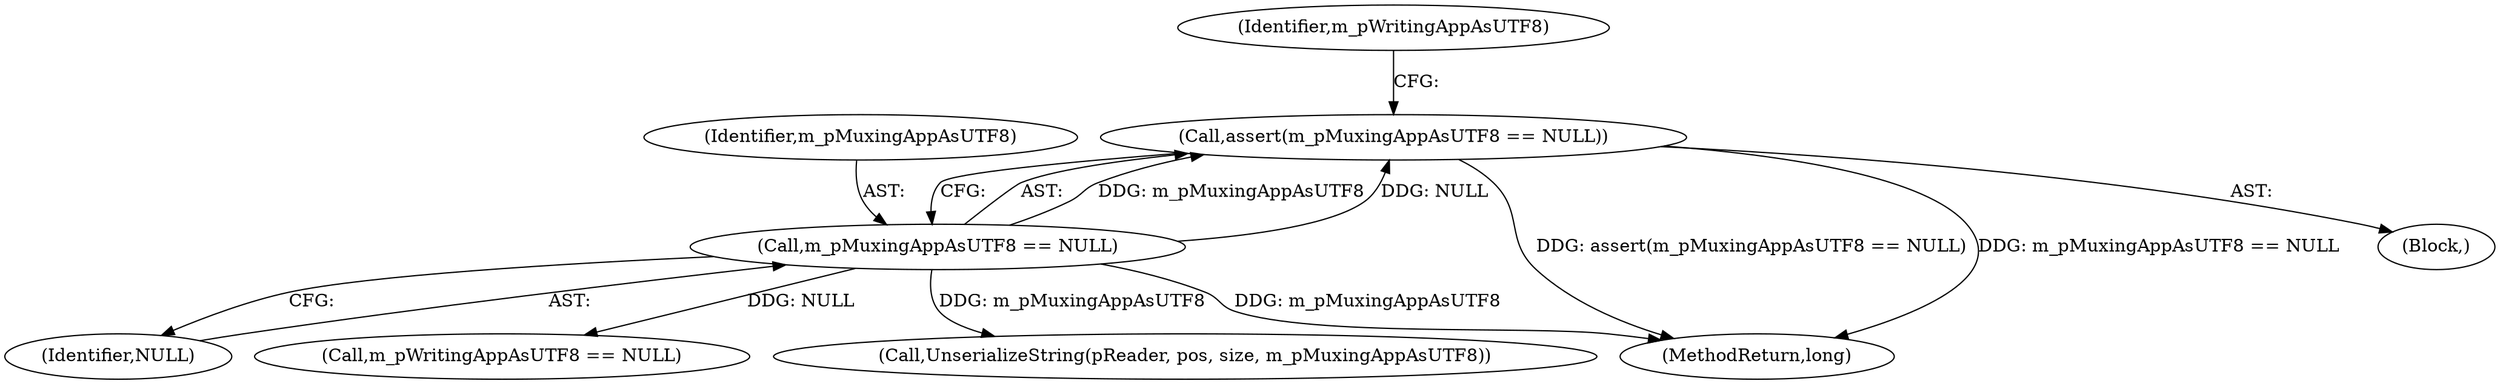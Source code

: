 digraph "0_Android_cc274e2abe8b2a6698a5c47d8aa4bb45f1f9538d_40@API" {
"1000108" [label="(Call,assert(m_pMuxingAppAsUTF8 == NULL))"];
"1000109" [label="(Call,m_pMuxingAppAsUTF8 == NULL)"];
"1000109" [label="(Call,m_pMuxingAppAsUTF8 == NULL)"];
"1000114" [label="(Identifier,m_pWritingAppAsUTF8)"];
"1000108" [label="(Call,assert(m_pMuxingAppAsUTF8 == NULL))"];
"1000111" [label="(Identifier,NULL)"];
"1000113" [label="(Call,m_pWritingAppAsUTF8 == NULL)"];
"1000274" [label="(MethodReturn,long)"];
"1000110" [label="(Identifier,m_pMuxingAppAsUTF8)"];
"1000216" [label="(Call,UnserializeString(pReader, pos, size, m_pMuxingAppAsUTF8))"];
"1000107" [label="(Block,)"];
"1000108" -> "1000107"  [label="AST: "];
"1000108" -> "1000109"  [label="CFG: "];
"1000109" -> "1000108"  [label="AST: "];
"1000114" -> "1000108"  [label="CFG: "];
"1000108" -> "1000274"  [label="DDG: assert(m_pMuxingAppAsUTF8 == NULL)"];
"1000108" -> "1000274"  [label="DDG: m_pMuxingAppAsUTF8 == NULL"];
"1000109" -> "1000108"  [label="DDG: m_pMuxingAppAsUTF8"];
"1000109" -> "1000108"  [label="DDG: NULL"];
"1000109" -> "1000111"  [label="CFG: "];
"1000110" -> "1000109"  [label="AST: "];
"1000111" -> "1000109"  [label="AST: "];
"1000109" -> "1000274"  [label="DDG: m_pMuxingAppAsUTF8"];
"1000109" -> "1000113"  [label="DDG: NULL"];
"1000109" -> "1000216"  [label="DDG: m_pMuxingAppAsUTF8"];
}
